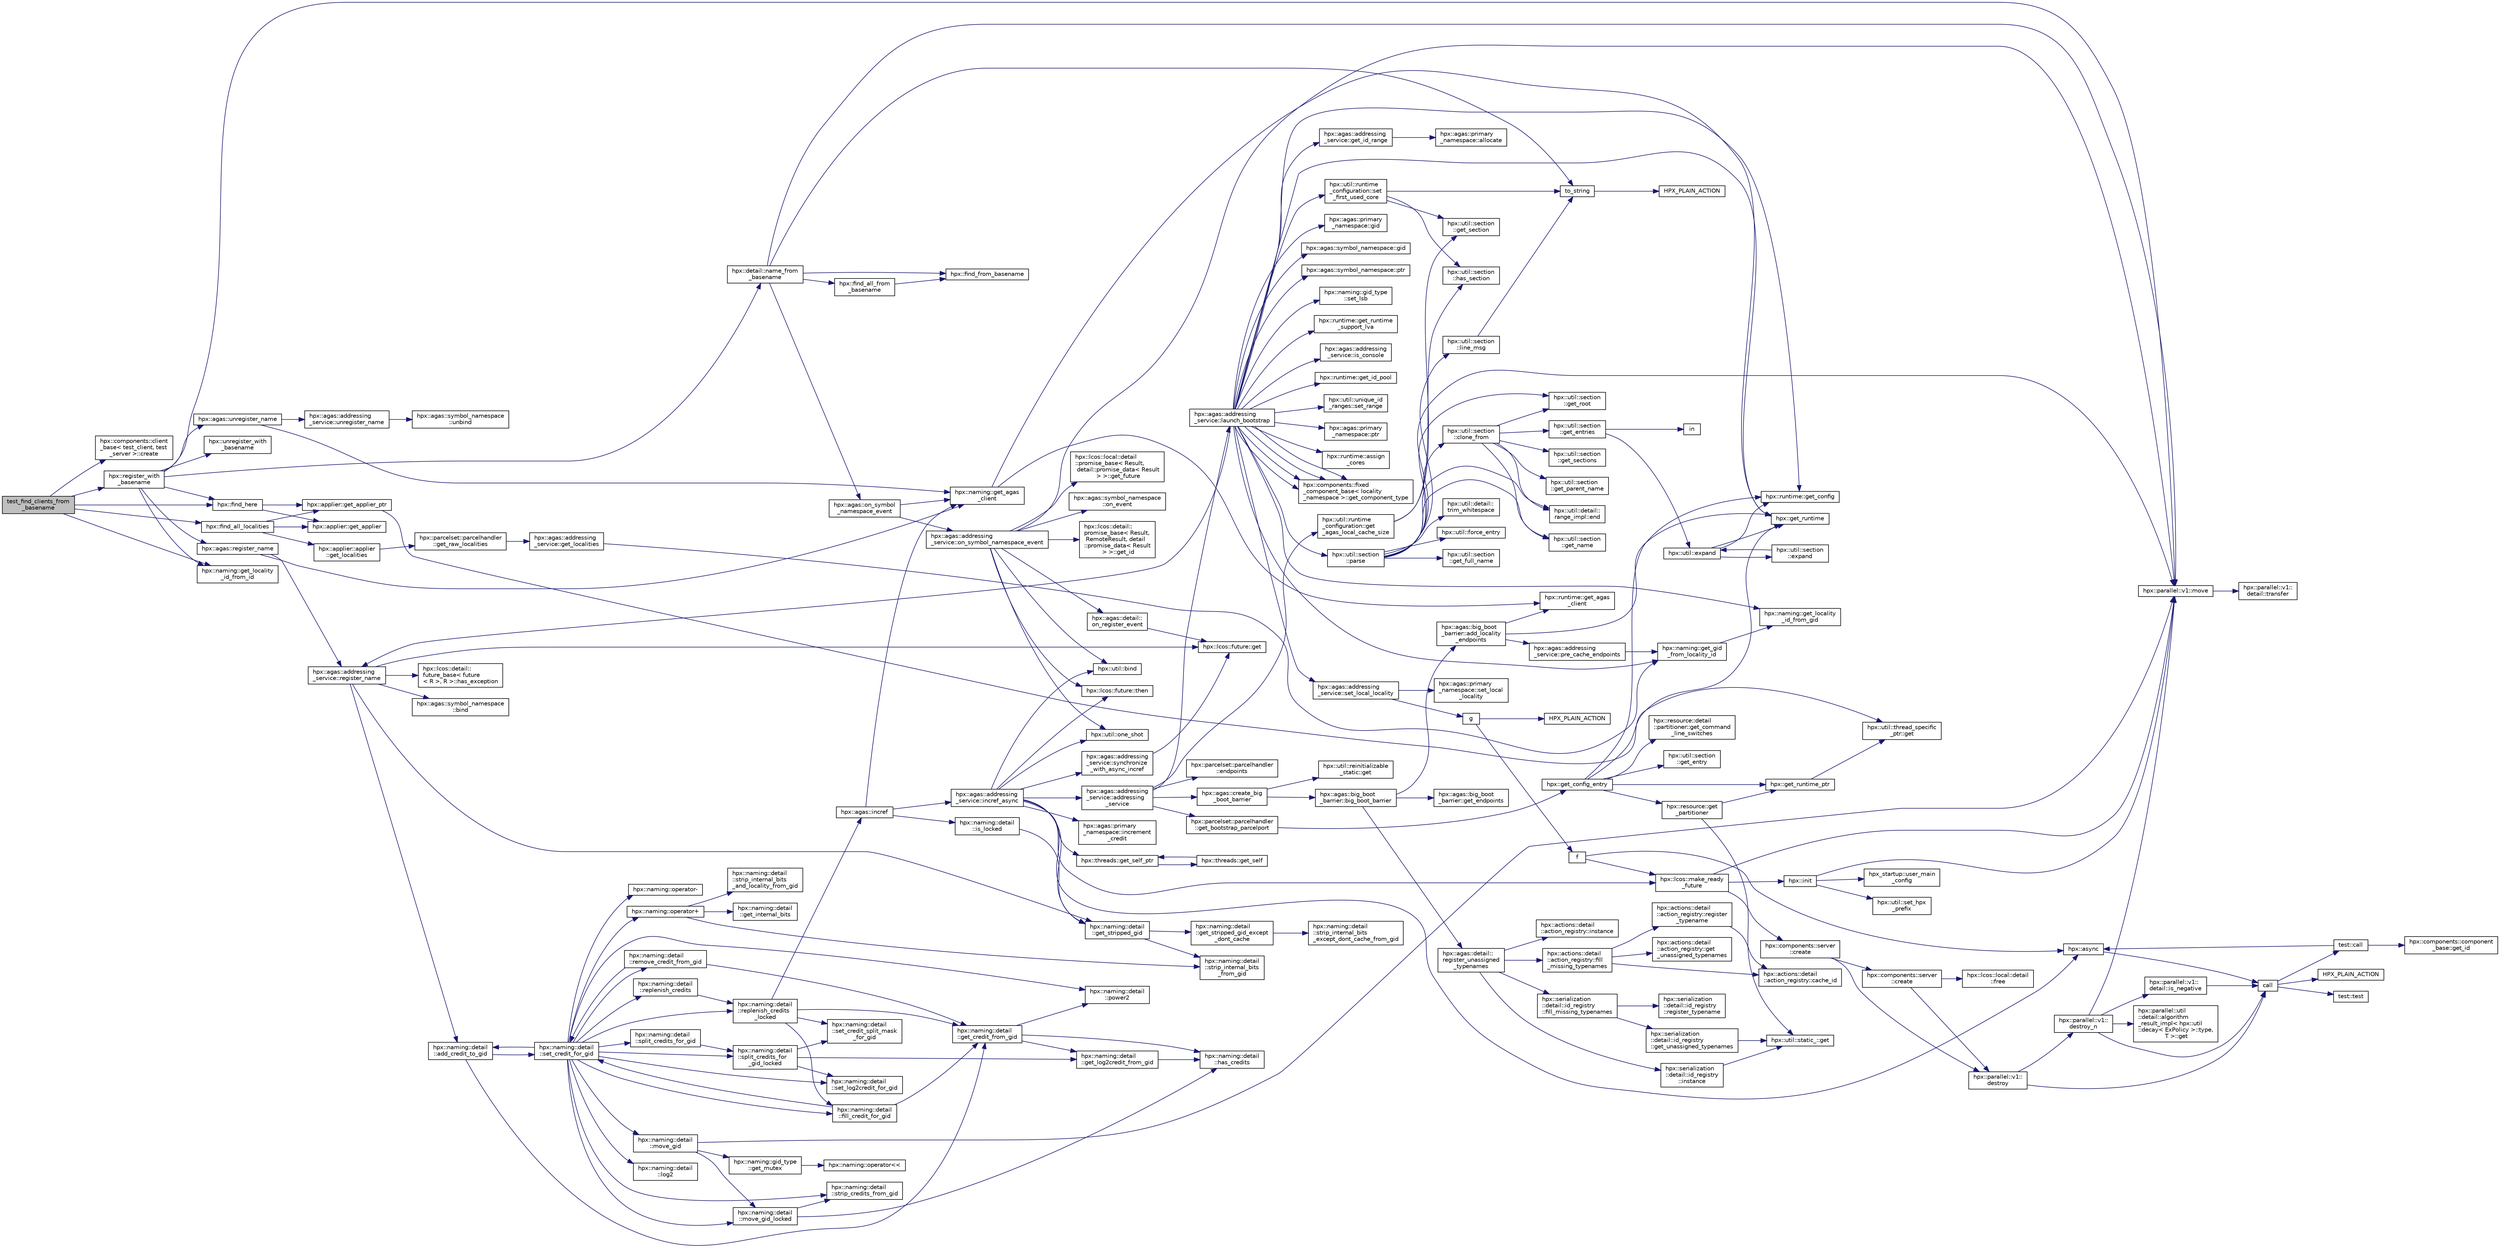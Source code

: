 digraph "test_find_clients_from_basename"
{
  edge [fontname="Helvetica",fontsize="10",labelfontname="Helvetica",labelfontsize="10"];
  node [fontname="Helvetica",fontsize="10",shape=record];
  rankdir="LR";
  Node496 [label="test_find_clients_from\l_basename",height=0.2,width=0.4,color="black", fillcolor="grey75", style="filled", fontcolor="black"];
  Node496 -> Node497 [color="midnightblue",fontsize="10",style="solid",fontname="Helvetica"];
  Node497 [label="hpx::components::client\l_base\< test_client, test\l_server \>::create",height=0.2,width=0.4,color="black", fillcolor="white", style="filled",URL="$d9/dad/classhpx_1_1components_1_1client__base.html#ab57228eb99827ba33f2e47febd266608"];
  Node496 -> Node498 [color="midnightblue",fontsize="10",style="solid",fontname="Helvetica"];
  Node498 [label="hpx::find_here",height=0.2,width=0.4,color="black", fillcolor="white", style="filled",URL="$d8/d83/namespacehpx.html#af07c1b6e26bcdfb1138643a1a2133cf4",tooltip="Return the global id representing this locality. "];
  Node498 -> Node499 [color="midnightblue",fontsize="10",style="solid",fontname="Helvetica"];
  Node499 [label="hpx::applier::get_applier_ptr",height=0.2,width=0.4,color="black", fillcolor="white", style="filled",URL="$d8/dcb/namespacehpx_1_1applier.html#a617483cf2b77ad3a0aa428ade7b35299"];
  Node499 -> Node500 [color="midnightblue",fontsize="10",style="solid",fontname="Helvetica"];
  Node500 [label="hpx::util::thread_specific\l_ptr::get",height=0.2,width=0.4,color="black", fillcolor="white", style="filled",URL="$d4/d4c/structhpx_1_1util_1_1thread__specific__ptr.html#a3b27d8520710478aa41d1f74206bdba9"];
  Node498 -> Node501 [color="midnightblue",fontsize="10",style="solid",fontname="Helvetica"];
  Node501 [label="hpx::applier::get_applier",height=0.2,width=0.4,color="black", fillcolor="white", style="filled",URL="$d8/dcb/namespacehpx_1_1applier.html#aba1147ab54a476403b37f20a39b1e239"];
  Node496 -> Node502 [color="midnightblue",fontsize="10",style="solid",fontname="Helvetica"];
  Node502 [label="hpx::register_with\l_basename",height=0.2,width=0.4,color="black", fillcolor="white", style="filled",URL="$d8/d83/namespacehpx.html#acf88178dc8c98cb0d7396325b3ccffdd",tooltip="Register the given id using the given base name. "];
  Node502 -> Node503 [color="midnightblue",fontsize="10",style="solid",fontname="Helvetica"];
  Node503 [label="hpx::naming::get_locality\l_id_from_id",height=0.2,width=0.4,color="black", fillcolor="white", style="filled",URL="$d4/dc9/namespacehpx_1_1naming.html#af568527a84c2ea192f494afa8a236e8c"];
  Node502 -> Node498 [color="midnightblue",fontsize="10",style="solid",fontname="Helvetica"];
  Node502 -> Node504 [color="midnightblue",fontsize="10",style="solid",fontname="Helvetica"];
  Node504 [label="hpx::detail::name_from\l_basename",height=0.2,width=0.4,color="black", fillcolor="white", style="filled",URL="$d5/dbe/namespacehpx_1_1detail.html#a17936e745575748af23abfcf86ea8961"];
  Node504 -> Node505 [color="midnightblue",fontsize="10",style="solid",fontname="Helvetica"];
  Node505 [label="to_string",height=0.2,width=0.4,color="black", fillcolor="white", style="filled",URL="$d4/d2c/make__continuation__1615_8cpp.html#acbdae3e81403e1ffc527c18dc1cd51dd"];
  Node505 -> Node506 [color="midnightblue",fontsize="10",style="solid",fontname="Helvetica"];
  Node506 [label="HPX_PLAIN_ACTION",height=0.2,width=0.4,color="black", fillcolor="white", style="filled",URL="$d4/d2c/make__continuation__1615_8cpp.html#a8b2f8a7c58b490fcb1260f36bac46541"];
  Node504 -> Node507 [color="midnightblue",fontsize="10",style="solid",fontname="Helvetica"];
  Node507 [label="hpx::find_all_from\l_basename",height=0.2,width=0.4,color="black", fillcolor="white", style="filled",URL="$d8/d83/namespacehpx.html#acde05ad9cc5b5ed75cc4dccf33537c5a"];
  Node507 -> Node508 [color="midnightblue",fontsize="10",style="solid",fontname="Helvetica"];
  Node508 [label="hpx::find_from_basename",height=0.2,width=0.4,color="black", fillcolor="white", style="filled",URL="$d8/d83/namespacehpx.html#a47c8bdc52ad959f867dc5675f915d3dc"];
  Node504 -> Node509 [color="midnightblue",fontsize="10",style="solid",fontname="Helvetica"];
  Node509 [label="hpx::agas::on_symbol\l_namespace_event",height=0.2,width=0.4,color="black", fillcolor="white", style="filled",URL="$dc/d54/namespacehpx_1_1agas.html#a3d33611dd6e2ec4d76c44953b466b7dc"];
  Node509 -> Node510 [color="midnightblue",fontsize="10",style="solid",fontname="Helvetica"];
  Node510 [label="hpx::naming::get_agas\l_client",height=0.2,width=0.4,color="black", fillcolor="white", style="filled",URL="$d4/dc9/namespacehpx_1_1naming.html#a0408fffd5d34b620712a801b0ae3b032"];
  Node510 -> Node511 [color="midnightblue",fontsize="10",style="solid",fontname="Helvetica"];
  Node511 [label="hpx::get_runtime",height=0.2,width=0.4,color="black", fillcolor="white", style="filled",URL="$d8/d83/namespacehpx.html#aef902cc6c7dd3b9fbadf34d1e850a070"];
  Node510 -> Node512 [color="midnightblue",fontsize="10",style="solid",fontname="Helvetica"];
  Node512 [label="hpx::runtime::get_agas\l_client",height=0.2,width=0.4,color="black", fillcolor="white", style="filled",URL="$d0/d7b/classhpx_1_1runtime.html#aeb5dddd30d6b9861669af8ad44d1a96a"];
  Node509 -> Node513 [color="midnightblue",fontsize="10",style="solid",fontname="Helvetica"];
  Node513 [label="hpx::agas::addressing\l_service::on_symbol_namespace_event",height=0.2,width=0.4,color="black", fillcolor="white", style="filled",URL="$db/d58/structhpx_1_1agas_1_1addressing__service.html#a88606ead360b593985197f6c07329692",tooltip="Install a listener for a given symbol namespace event. "];
  Node513 -> Node514 [color="midnightblue",fontsize="10",style="solid",fontname="Helvetica"];
  Node514 [label="hpx::lcos::local::detail\l::promise_base\< Result,\l detail::promise_data\< Result\l \> \>::get_future",height=0.2,width=0.4,color="black", fillcolor="white", style="filled",URL="$d5/da1/classhpx_1_1lcos_1_1local_1_1detail_1_1promise__base.html#a941a7057c3296a4c06ecbbb5032146a2"];
  Node513 -> Node515 [color="midnightblue",fontsize="10",style="solid",fontname="Helvetica"];
  Node515 [label="hpx::agas::symbol_namespace\l::on_event",height=0.2,width=0.4,color="black", fillcolor="white", style="filled",URL="$dd/d5e/structhpx_1_1agas_1_1symbol__namespace.html#a6b674b8ace2bc447c36435a9e83db6fd"];
  Node513 -> Node516 [color="midnightblue",fontsize="10",style="solid",fontname="Helvetica"];
  Node516 [label="hpx::lcos::detail::\lpromise_base\< Result,\l RemoteResult, detail\l::promise_data\< Result\l \> \>::get_id",height=0.2,width=0.4,color="black", fillcolor="white", style="filled",URL="$d4/def/classhpx_1_1lcos_1_1detail_1_1promise__base.html#a2517464a9b53f71a7531c5cf75323ef5"];
  Node513 -> Node517 [color="midnightblue",fontsize="10",style="solid",fontname="Helvetica"];
  Node517 [label="hpx::lcos::future::then",height=0.2,width=0.4,color="black", fillcolor="white", style="filled",URL="$d0/d33/classhpx_1_1lcos_1_1future.html#a17045dee172c36e208b2cbd400fa8797"];
  Node513 -> Node518 [color="midnightblue",fontsize="10",style="solid",fontname="Helvetica"];
  Node518 [label="hpx::util::bind",height=0.2,width=0.4,color="black", fillcolor="white", style="filled",URL="$df/dad/namespacehpx_1_1util.html#ad844caedf82a0173d6909d910c3e48c6"];
  Node513 -> Node519 [color="midnightblue",fontsize="10",style="solid",fontname="Helvetica"];
  Node519 [label="hpx::util::one_shot",height=0.2,width=0.4,color="black", fillcolor="white", style="filled",URL="$df/dad/namespacehpx_1_1util.html#a273e61be42a72415291e0ec0a4f28c7a"];
  Node513 -> Node520 [color="midnightblue",fontsize="10",style="solid",fontname="Helvetica"];
  Node520 [label="hpx::agas::detail::\lon_register_event",height=0.2,width=0.4,color="black", fillcolor="white", style="filled",URL="$dd/dd0/namespacehpx_1_1agas_1_1detail.html#a1739a936c5bfb2f0917f5151ddd2e5b5"];
  Node520 -> Node521 [color="midnightblue",fontsize="10",style="solid",fontname="Helvetica"];
  Node521 [label="hpx::lcos::future::get",height=0.2,width=0.4,color="black", fillcolor="white", style="filled",URL="$d0/d33/classhpx_1_1lcos_1_1future.html#a8c28269486d5620ac48af349f17bb41c"];
  Node513 -> Node522 [color="midnightblue",fontsize="10",style="solid",fontname="Helvetica"];
  Node522 [label="hpx::parallel::v1::move",height=0.2,width=0.4,color="black", fillcolor="white", style="filled",URL="$db/db9/namespacehpx_1_1parallel_1_1v1.html#aa7c4ede081ce786c9d1eb1adff495cfc"];
  Node522 -> Node523 [color="midnightblue",fontsize="10",style="solid",fontname="Helvetica"];
  Node523 [label="hpx::parallel::v1::\ldetail::transfer",height=0.2,width=0.4,color="black", fillcolor="white", style="filled",URL="$d2/ddd/namespacehpx_1_1parallel_1_1v1_1_1detail.html#ab1b56a05e1885ca7cc7ffa1804dd2f3c"];
  Node504 -> Node522 [color="midnightblue",fontsize="10",style="solid",fontname="Helvetica"];
  Node504 -> Node508 [color="midnightblue",fontsize="10",style="solid",fontname="Helvetica"];
  Node502 -> Node524 [color="midnightblue",fontsize="10",style="solid",fontname="Helvetica"];
  Node524 [label="hpx::agas::register_name",height=0.2,width=0.4,color="black", fillcolor="white", style="filled",URL="$dc/d54/namespacehpx_1_1agas.html#a3812793adbf5e7d8c6b468595ac0823f"];
  Node524 -> Node510 [color="midnightblue",fontsize="10",style="solid",fontname="Helvetica"];
  Node524 -> Node525 [color="midnightblue",fontsize="10",style="solid",fontname="Helvetica"];
  Node525 [label="hpx::agas::addressing\l_service::register_name",height=0.2,width=0.4,color="black", fillcolor="white", style="filled",URL="$db/d58/structhpx_1_1agas_1_1addressing__service.html#a5929d7fd681a5ed692bfbeaa503fc32d",tooltip="Register a global name with a global address (id) "];
  Node525 -> Node526 [color="midnightblue",fontsize="10",style="solid",fontname="Helvetica"];
  Node526 [label="hpx::agas::symbol_namespace\l::bind",height=0.2,width=0.4,color="black", fillcolor="white", style="filled",URL="$dd/d5e/structhpx_1_1agas_1_1symbol__namespace.html#a4c5b21f70ae191ad0169fe5ac06de532"];
  Node525 -> Node527 [color="midnightblue",fontsize="10",style="solid",fontname="Helvetica"];
  Node527 [label="hpx::naming::detail\l::get_stripped_gid",height=0.2,width=0.4,color="black", fillcolor="white", style="filled",URL="$d5/d18/namespacehpx_1_1naming_1_1detail.html#ad3a849cb7ebd5dccf9aefadccc21dd89"];
  Node527 -> Node528 [color="midnightblue",fontsize="10",style="solid",fontname="Helvetica"];
  Node528 [label="hpx::naming::detail\l::strip_internal_bits\l_from_gid",height=0.2,width=0.4,color="black", fillcolor="white", style="filled",URL="$d5/d18/namespacehpx_1_1naming_1_1detail.html#a95cca4d4bc82a9da3e804b225b03dfaf"];
  Node527 -> Node529 [color="midnightblue",fontsize="10",style="solid",fontname="Helvetica"];
  Node529 [label="hpx::naming::detail\l::get_stripped_gid_except\l_dont_cache",height=0.2,width=0.4,color="black", fillcolor="white", style="filled",URL="$d5/d18/namespacehpx_1_1naming_1_1detail.html#a1ab848588112d0f7fac377a15692c9cc"];
  Node529 -> Node530 [color="midnightblue",fontsize="10",style="solid",fontname="Helvetica"];
  Node530 [label="hpx::naming::detail\l::strip_internal_bits\l_except_dont_cache_from_gid",height=0.2,width=0.4,color="black", fillcolor="white", style="filled",URL="$d5/d18/namespacehpx_1_1naming_1_1detail.html#aabeb51a92376c6bfb9cf31bf9ff0c4cc"];
  Node525 -> Node531 [color="midnightblue",fontsize="10",style="solid",fontname="Helvetica"];
  Node531 [label="hpx::lcos::detail::\lfuture_base\< future\l\< R \>, R \>::has_exception",height=0.2,width=0.4,color="black", fillcolor="white", style="filled",URL="$d5/dd7/classhpx_1_1lcos_1_1detail_1_1future__base.html#aa95b01f70ad95706ae420ff1db2e5b99"];
  Node525 -> Node521 [color="midnightblue",fontsize="10",style="solid",fontname="Helvetica"];
  Node525 -> Node532 [color="midnightblue",fontsize="10",style="solid",fontname="Helvetica"];
  Node532 [label="hpx::naming::detail\l::add_credit_to_gid",height=0.2,width=0.4,color="black", fillcolor="white", style="filled",URL="$d5/d18/namespacehpx_1_1naming_1_1detail.html#ab13848a91587535a393be4def980e832"];
  Node532 -> Node533 [color="midnightblue",fontsize="10",style="solid",fontname="Helvetica"];
  Node533 [label="hpx::naming::detail\l::get_credit_from_gid",height=0.2,width=0.4,color="black", fillcolor="white", style="filled",URL="$d5/d18/namespacehpx_1_1naming_1_1detail.html#ae3d27efe8c838d79e29020ed7c9fa25f"];
  Node533 -> Node534 [color="midnightblue",fontsize="10",style="solid",fontname="Helvetica"];
  Node534 [label="hpx::naming::detail\l::has_credits",height=0.2,width=0.4,color="black", fillcolor="white", style="filled",URL="$d5/d18/namespacehpx_1_1naming_1_1detail.html#afb823cf706d95f298c25af22fe39653b"];
  Node533 -> Node535 [color="midnightblue",fontsize="10",style="solid",fontname="Helvetica"];
  Node535 [label="hpx::naming::detail\l::power2",height=0.2,width=0.4,color="black", fillcolor="white", style="filled",URL="$d5/d18/namespacehpx_1_1naming_1_1detail.html#a084e318ac378f38778c0696da8cbdaac"];
  Node533 -> Node536 [color="midnightblue",fontsize="10",style="solid",fontname="Helvetica"];
  Node536 [label="hpx::naming::detail\l::get_log2credit_from_gid",height=0.2,width=0.4,color="black", fillcolor="white", style="filled",URL="$d5/d18/namespacehpx_1_1naming_1_1detail.html#a65b5a75f9576e0c15d372d20f0ed37d0"];
  Node536 -> Node534 [color="midnightblue",fontsize="10",style="solid",fontname="Helvetica"];
  Node532 -> Node537 [color="midnightblue",fontsize="10",style="solid",fontname="Helvetica"];
  Node537 [label="hpx::naming::detail\l::set_credit_for_gid",height=0.2,width=0.4,color="black", fillcolor="white", style="filled",URL="$d5/d18/namespacehpx_1_1naming_1_1detail.html#a87703193ff814a4e1c912e98e655ec51"];
  Node537 -> Node538 [color="midnightblue",fontsize="10",style="solid",fontname="Helvetica"];
  Node538 [label="hpx::naming::detail\l::log2",height=0.2,width=0.4,color="black", fillcolor="white", style="filled",URL="$d5/d18/namespacehpx_1_1naming_1_1detail.html#a10b972e46f78f4f24d7843d6f8554b5b"];
  Node537 -> Node535 [color="midnightblue",fontsize="10",style="solid",fontname="Helvetica"];
  Node537 -> Node539 [color="midnightblue",fontsize="10",style="solid",fontname="Helvetica"];
  Node539 [label="hpx::naming::detail\l::set_log2credit_for_gid",height=0.2,width=0.4,color="black", fillcolor="white", style="filled",URL="$d5/d18/namespacehpx_1_1naming_1_1detail.html#ac466e44115ff62134192cea0735b147e"];
  Node537 -> Node540 [color="midnightblue",fontsize="10",style="solid",fontname="Helvetica"];
  Node540 [label="hpx::naming::detail\l::strip_credits_from_gid",height=0.2,width=0.4,color="black", fillcolor="white", style="filled",URL="$d5/d18/namespacehpx_1_1naming_1_1detail.html#a422b12b60e5f7844b224dd68cf8cae8e"];
  Node537 -> Node532 [color="midnightblue",fontsize="10",style="solid",fontname="Helvetica"];
  Node537 -> Node541 [color="midnightblue",fontsize="10",style="solid",fontname="Helvetica"];
  Node541 [label="hpx::naming::detail\l::remove_credit_from_gid",height=0.2,width=0.4,color="black", fillcolor="white", style="filled",URL="$d5/d18/namespacehpx_1_1naming_1_1detail.html#a3ccb4b028c2c757c0fabdfe58ac07e47"];
  Node541 -> Node533 [color="midnightblue",fontsize="10",style="solid",fontname="Helvetica"];
  Node541 -> Node537 [color="midnightblue",fontsize="10",style="solid",fontname="Helvetica"];
  Node537 -> Node542 [color="midnightblue",fontsize="10",style="solid",fontname="Helvetica"];
  Node542 [label="hpx::naming::detail\l::fill_credit_for_gid",height=0.2,width=0.4,color="black", fillcolor="white", style="filled",URL="$d5/d18/namespacehpx_1_1naming_1_1detail.html#a3ec890e6a5b5c8fbd21b11dfe7e50352"];
  Node542 -> Node533 [color="midnightblue",fontsize="10",style="solid",fontname="Helvetica"];
  Node542 -> Node537 [color="midnightblue",fontsize="10",style="solid",fontname="Helvetica"];
  Node537 -> Node543 [color="midnightblue",fontsize="10",style="solid",fontname="Helvetica"];
  Node543 [label="hpx::naming::detail\l::move_gid",height=0.2,width=0.4,color="black", fillcolor="white", style="filled",URL="$d5/d18/namespacehpx_1_1naming_1_1detail.html#aade6b5eb4f9361377b0a427cd8bffdca"];
  Node543 -> Node544 [color="midnightblue",fontsize="10",style="solid",fontname="Helvetica"];
  Node544 [label="hpx::naming::gid_type\l::get_mutex",height=0.2,width=0.4,color="black", fillcolor="white", style="filled",URL="$d3/d67/structhpx_1_1naming_1_1gid__type.html#a25f1f7d247b4ec6e77e577400bbbc18f"];
  Node544 -> Node545 [color="midnightblue",fontsize="10",style="solid",fontname="Helvetica"];
  Node545 [label="hpx::naming::operator\<\<",height=0.2,width=0.4,color="black", fillcolor="white", style="filled",URL="$d4/dc9/namespacehpx_1_1naming.html#ad9103d927583be9fcc218e045ad2a6e6"];
  Node543 -> Node546 [color="midnightblue",fontsize="10",style="solid",fontname="Helvetica"];
  Node546 [label="hpx::naming::detail\l::move_gid_locked",height=0.2,width=0.4,color="black", fillcolor="white", style="filled",URL="$d5/d18/namespacehpx_1_1naming_1_1detail.html#ade50f3a7ea7970594a107017d9781f45"];
  Node546 -> Node534 [color="midnightblue",fontsize="10",style="solid",fontname="Helvetica"];
  Node546 -> Node540 [color="midnightblue",fontsize="10",style="solid",fontname="Helvetica"];
  Node543 -> Node522 [color="midnightblue",fontsize="10",style="solid",fontname="Helvetica"];
  Node537 -> Node546 [color="midnightblue",fontsize="10",style="solid",fontname="Helvetica"];
  Node537 -> Node547 [color="midnightblue",fontsize="10",style="solid",fontname="Helvetica"];
  Node547 [label="hpx::naming::detail\l::replenish_credits",height=0.2,width=0.4,color="black", fillcolor="white", style="filled",URL="$d5/d18/namespacehpx_1_1naming_1_1detail.html#aab806d937bd01894af129d3d3cbb22f4"];
  Node547 -> Node548 [color="midnightblue",fontsize="10",style="solid",fontname="Helvetica"];
  Node548 [label="hpx::naming::detail\l::replenish_credits\l_locked",height=0.2,width=0.4,color="black", fillcolor="white", style="filled",URL="$d5/d18/namespacehpx_1_1naming_1_1detail.html#a011ed4fa9a2f4d4319adc54943fa03d6"];
  Node548 -> Node533 [color="midnightblue",fontsize="10",style="solid",fontname="Helvetica"];
  Node548 -> Node542 [color="midnightblue",fontsize="10",style="solid",fontname="Helvetica"];
  Node548 -> Node549 [color="midnightblue",fontsize="10",style="solid",fontname="Helvetica"];
  Node549 [label="hpx::naming::detail\l::set_credit_split_mask\l_for_gid",height=0.2,width=0.4,color="black", fillcolor="white", style="filled",URL="$d5/d18/namespacehpx_1_1naming_1_1detail.html#a514fb4fd603d267bd438c27ea2fb1e7d"];
  Node548 -> Node550 [color="midnightblue",fontsize="10",style="solid",fontname="Helvetica"];
  Node550 [label="hpx::agas::incref",height=0.2,width=0.4,color="black", fillcolor="white", style="filled",URL="$dc/d54/namespacehpx_1_1agas.html#aad81d2ea721c1a5692e243ef07bf164f"];
  Node550 -> Node551 [color="midnightblue",fontsize="10",style="solid",fontname="Helvetica"];
  Node551 [label="hpx::naming::detail\l::is_locked",height=0.2,width=0.4,color="black", fillcolor="white", style="filled",URL="$d5/d18/namespacehpx_1_1naming_1_1detail.html#a721ab5a11bd11a37b0c905ea3fe0a6d7"];
  Node551 -> Node527 [color="midnightblue",fontsize="10",style="solid",fontname="Helvetica"];
  Node550 -> Node510 [color="midnightblue",fontsize="10",style="solid",fontname="Helvetica"];
  Node550 -> Node552 [color="midnightblue",fontsize="10",style="solid",fontname="Helvetica"];
  Node552 [label="hpx::agas::addressing\l_service::incref_async",height=0.2,width=0.4,color="black", fillcolor="white", style="filled",URL="$db/d58/structhpx_1_1agas_1_1addressing__service.html#adae9df2634cf648f129f203c3678c1c1",tooltip="Increment the global reference count for the given id. "];
  Node552 -> Node527 [color="midnightblue",fontsize="10",style="solid",fontname="Helvetica"];
  Node552 -> Node553 [color="midnightblue",fontsize="10",style="solid",fontname="Helvetica"];
  Node553 [label="hpx::threads::get_self_ptr",height=0.2,width=0.4,color="black", fillcolor="white", style="filled",URL="$d7/d28/namespacehpx_1_1threads.html#a22877ae347ad884cde3a51397dad6c53"];
  Node553 -> Node554 [color="midnightblue",fontsize="10",style="solid",fontname="Helvetica"];
  Node554 [label="hpx::threads::get_self",height=0.2,width=0.4,color="black", fillcolor="white", style="filled",URL="$d7/d28/namespacehpx_1_1threads.html#a07daf4d6d29233f20d66d41ab7b5b8e8"];
  Node554 -> Node553 [color="midnightblue",fontsize="10",style="solid",fontname="Helvetica"];
  Node552 -> Node555 [color="midnightblue",fontsize="10",style="solid",fontname="Helvetica"];
  Node555 [label="hpx::agas::addressing\l_service::addressing\l_service",height=0.2,width=0.4,color="black", fillcolor="white", style="filled",URL="$db/d58/structhpx_1_1agas_1_1addressing__service.html#a4cd885b12c530009f44f7372c197d54f"];
  Node555 -> Node556 [color="midnightblue",fontsize="10",style="solid",fontname="Helvetica"];
  Node556 [label="hpx::util::runtime\l_configuration::get\l_agas_local_cache_size",height=0.2,width=0.4,color="black", fillcolor="white", style="filled",URL="$d8/d70/classhpx_1_1util_1_1runtime__configuration.html#a5fc409d10bc5e063fde7992fb2d8eefe"];
  Node556 -> Node557 [color="midnightblue",fontsize="10",style="solid",fontname="Helvetica"];
  Node557 [label="hpx::util::section\l::has_section",height=0.2,width=0.4,color="black", fillcolor="white", style="filled",URL="$dd/de4/classhpx_1_1util_1_1section.html#a2ef0091925e5c2e3fda235bff644cdb4"];
  Node556 -> Node558 [color="midnightblue",fontsize="10",style="solid",fontname="Helvetica"];
  Node558 [label="hpx::util::section\l::get_section",height=0.2,width=0.4,color="black", fillcolor="white", style="filled",URL="$dd/de4/classhpx_1_1util_1_1section.html#a3506cc01fb5453b2176f4747352c5517"];
  Node555 -> Node559 [color="midnightblue",fontsize="10",style="solid",fontname="Helvetica"];
  Node559 [label="hpx::parcelset::parcelhandler\l::get_bootstrap_parcelport",height=0.2,width=0.4,color="black", fillcolor="white", style="filled",URL="$d4/d2f/classhpx_1_1parcelset_1_1parcelhandler.html#aac412291f000080f2496f288b97b7859"];
  Node559 -> Node560 [color="midnightblue",fontsize="10",style="solid",fontname="Helvetica"];
  Node560 [label="hpx::get_config_entry",height=0.2,width=0.4,color="black", fillcolor="white", style="filled",URL="$d8/d83/namespacehpx.html#a097240e6744bc8905f708932da401835",tooltip="Retrieve the string value of a configuration entry given by key. "];
  Node560 -> Node561 [color="midnightblue",fontsize="10",style="solid",fontname="Helvetica"];
  Node561 [label="hpx::get_runtime_ptr",height=0.2,width=0.4,color="black", fillcolor="white", style="filled",URL="$d8/d83/namespacehpx.html#af29daf2bb3e01b4d6495a1742b6cce64"];
  Node561 -> Node500 [color="midnightblue",fontsize="10",style="solid",fontname="Helvetica"];
  Node560 -> Node511 [color="midnightblue",fontsize="10",style="solid",fontname="Helvetica"];
  Node560 -> Node562 [color="midnightblue",fontsize="10",style="solid",fontname="Helvetica"];
  Node562 [label="hpx::runtime::get_config",height=0.2,width=0.4,color="black", fillcolor="white", style="filled",URL="$d0/d7b/classhpx_1_1runtime.html#a0bfe0241e54b1fe1dd4ec181d944de43",tooltip="access configuration information "];
  Node560 -> Node563 [color="midnightblue",fontsize="10",style="solid",fontname="Helvetica"];
  Node563 [label="hpx::util::section\l::get_entry",height=0.2,width=0.4,color="black", fillcolor="white", style="filled",URL="$dd/de4/classhpx_1_1util_1_1section.html#a02ac2ca2a4490347405dec03df46af88"];
  Node560 -> Node564 [color="midnightblue",fontsize="10",style="solid",fontname="Helvetica"];
  Node564 [label="hpx::resource::get\l_partitioner",height=0.2,width=0.4,color="black", fillcolor="white", style="filled",URL="$dd/da5/namespacehpx_1_1resource.html#af91354c369d9a22a00581d6b6da7d0ee"];
  Node564 -> Node565 [color="midnightblue",fontsize="10",style="solid",fontname="Helvetica"];
  Node565 [label="hpx::util::static_::get",height=0.2,width=0.4,color="black", fillcolor="white", style="filled",URL="$d3/dbb/structhpx_1_1util_1_1static__.html#a2967c633948a3bf17a3b5405ef5a8318"];
  Node564 -> Node561 [color="midnightblue",fontsize="10",style="solid",fontname="Helvetica"];
  Node560 -> Node566 [color="midnightblue",fontsize="10",style="solid",fontname="Helvetica"];
  Node566 [label="hpx::resource::detail\l::partitioner::get_command\l_line_switches",height=0.2,width=0.4,color="black", fillcolor="white", style="filled",URL="$d0/dab/classhpx_1_1resource_1_1detail_1_1partitioner.html#a16fe01dd59b2c89bd556788b5713522e"];
  Node555 -> Node567 [color="midnightblue",fontsize="10",style="solid",fontname="Helvetica"];
  Node567 [label="hpx::agas::create_big\l_boot_barrier",height=0.2,width=0.4,color="black", fillcolor="white", style="filled",URL="$dc/d54/namespacehpx_1_1agas.html#a272f64deb448ea9613501a5b3458a57f"];
  Node567 -> Node568 [color="midnightblue",fontsize="10",style="solid",fontname="Helvetica"];
  Node568 [label="hpx::util::reinitializable\l_static::get",height=0.2,width=0.4,color="black", fillcolor="white", style="filled",URL="$d2/db7/structhpx_1_1util_1_1reinitializable__static.html#a2c616d22a193ed9d3b0b58d4203b3809"];
  Node567 -> Node569 [color="midnightblue",fontsize="10",style="solid",fontname="Helvetica"];
  Node569 [label="hpx::agas::big_boot\l_barrier::big_boot_barrier",height=0.2,width=0.4,color="black", fillcolor="white", style="filled",URL="$d8/db6/structhpx_1_1agas_1_1big__boot__barrier.html#ab00f39b77e1ae054dddeab796ac49a07"];
  Node569 -> Node570 [color="midnightblue",fontsize="10",style="solid",fontname="Helvetica"];
  Node570 [label="hpx::agas::detail::\lregister_unassigned\l_typenames",height=0.2,width=0.4,color="black", fillcolor="white", style="filled",URL="$dd/dd0/namespacehpx_1_1agas_1_1detail.html#a69a4d9fbe321b26f2eeeacaae98c05bb"];
  Node570 -> Node571 [color="midnightblue",fontsize="10",style="solid",fontname="Helvetica"];
  Node571 [label="hpx::serialization\l::detail::id_registry\l::instance",height=0.2,width=0.4,color="black", fillcolor="white", style="filled",URL="$dc/d9a/classhpx_1_1serialization_1_1detail_1_1id__registry.html#ab5118609f28337b2a71e7ac63399a2dc"];
  Node571 -> Node565 [color="midnightblue",fontsize="10",style="solid",fontname="Helvetica"];
  Node570 -> Node572 [color="midnightblue",fontsize="10",style="solid",fontname="Helvetica"];
  Node572 [label="hpx::serialization\l::detail::id_registry\l::fill_missing_typenames",height=0.2,width=0.4,color="black", fillcolor="white", style="filled",URL="$dc/d9a/classhpx_1_1serialization_1_1detail_1_1id__registry.html#a80cd98a900de5a5347cf51ab710ed1be"];
  Node572 -> Node573 [color="midnightblue",fontsize="10",style="solid",fontname="Helvetica"];
  Node573 [label="hpx::serialization\l::detail::id_registry\l::get_unassigned_typenames",height=0.2,width=0.4,color="black", fillcolor="white", style="filled",URL="$dc/d9a/classhpx_1_1serialization_1_1detail_1_1id__registry.html#a667f38001517e0031e3421b1f6719baf"];
  Node573 -> Node565 [color="midnightblue",fontsize="10",style="solid",fontname="Helvetica"];
  Node572 -> Node574 [color="midnightblue",fontsize="10",style="solid",fontname="Helvetica"];
  Node574 [label="hpx::serialization\l::detail::id_registry\l::register_typename",height=0.2,width=0.4,color="black", fillcolor="white", style="filled",URL="$dc/d9a/classhpx_1_1serialization_1_1detail_1_1id__registry.html#a3ecf46288bd104ca800605842a269fd6"];
  Node570 -> Node575 [color="midnightblue",fontsize="10",style="solid",fontname="Helvetica"];
  Node575 [label="hpx::actions::detail\l::action_registry::instance",height=0.2,width=0.4,color="black", fillcolor="white", style="filled",URL="$d6/d07/structhpx_1_1actions_1_1detail_1_1action__registry.html#a4d8a8074f8a91fdc5a62e8067ef6472c"];
  Node570 -> Node576 [color="midnightblue",fontsize="10",style="solid",fontname="Helvetica"];
  Node576 [label="hpx::actions::detail\l::action_registry::fill\l_missing_typenames",height=0.2,width=0.4,color="black", fillcolor="white", style="filled",URL="$d6/d07/structhpx_1_1actions_1_1detail_1_1action__registry.html#ad0b2659af6636d76d4b39d64eac81e3c"];
  Node576 -> Node577 [color="midnightblue",fontsize="10",style="solid",fontname="Helvetica"];
  Node577 [label="hpx::actions::detail\l::action_registry::get\l_unassigned_typenames",height=0.2,width=0.4,color="black", fillcolor="white", style="filled",URL="$d6/d07/structhpx_1_1actions_1_1detail_1_1action__registry.html#a5216619c74ba5ee2d7a82626fe3f42cd"];
  Node576 -> Node578 [color="midnightblue",fontsize="10",style="solid",fontname="Helvetica"];
  Node578 [label="hpx::actions::detail\l::action_registry::register\l_typename",height=0.2,width=0.4,color="black", fillcolor="white", style="filled",URL="$d6/d07/structhpx_1_1actions_1_1detail_1_1action__registry.html#a7352d14b8ad4d97a880c8ff247f0e04a"];
  Node578 -> Node579 [color="midnightblue",fontsize="10",style="solid",fontname="Helvetica"];
  Node579 [label="hpx::actions::detail\l::action_registry::cache_id",height=0.2,width=0.4,color="black", fillcolor="white", style="filled",URL="$d6/d07/structhpx_1_1actions_1_1detail_1_1action__registry.html#a241539d91aa05a0cb41e6949b4f7ffb6"];
  Node576 -> Node579 [color="midnightblue",fontsize="10",style="solid",fontname="Helvetica"];
  Node569 -> Node580 [color="midnightblue",fontsize="10",style="solid",fontname="Helvetica"];
  Node580 [label="hpx::agas::big_boot\l_barrier::add_locality\l_endpoints",height=0.2,width=0.4,color="black", fillcolor="white", style="filled",URL="$d8/db6/structhpx_1_1agas_1_1big__boot__barrier.html#aedb4d5066f5ee188b4b2e7476bde8f35"];
  Node580 -> Node511 [color="midnightblue",fontsize="10",style="solid",fontname="Helvetica"];
  Node580 -> Node512 [color="midnightblue",fontsize="10",style="solid",fontname="Helvetica"];
  Node580 -> Node581 [color="midnightblue",fontsize="10",style="solid",fontname="Helvetica"];
  Node581 [label="hpx::agas::addressing\l_service::pre_cache_endpoints",height=0.2,width=0.4,color="black", fillcolor="white", style="filled",URL="$db/d58/structhpx_1_1agas_1_1addressing__service.html#a9384e7f70c49705ea11e55718c144ee4"];
  Node581 -> Node582 [color="midnightblue",fontsize="10",style="solid",fontname="Helvetica"];
  Node582 [label="hpx::naming::get_gid\l_from_locality_id",height=0.2,width=0.4,color="black", fillcolor="white", style="filled",URL="$d4/dc9/namespacehpx_1_1naming.html#ae50a3ecdb5854b6a25a556ebc9830541"];
  Node582 -> Node583 [color="midnightblue",fontsize="10",style="solid",fontname="Helvetica"];
  Node583 [label="hpx::naming::get_locality\l_id_from_gid",height=0.2,width=0.4,color="black", fillcolor="white", style="filled",URL="$d4/dc9/namespacehpx_1_1naming.html#a7fd43037784560bd04fda9b49e33529f"];
  Node569 -> Node584 [color="midnightblue",fontsize="10",style="solid",fontname="Helvetica"];
  Node584 [label="hpx::agas::big_boot\l_barrier::get_endpoints",height=0.2,width=0.4,color="black", fillcolor="white", style="filled",URL="$d8/db6/structhpx_1_1agas_1_1big__boot__barrier.html#a019606b912a47e77062cd7de28adb428"];
  Node555 -> Node585 [color="midnightblue",fontsize="10",style="solid",fontname="Helvetica"];
  Node585 [label="hpx::parcelset::parcelhandler\l::endpoints",height=0.2,width=0.4,color="black", fillcolor="white", style="filled",URL="$d4/d2f/classhpx_1_1parcelset_1_1parcelhandler.html#a7a79973ee047c9a655e7517b89d78558",tooltip="return the endpoints associated with this parcelhandler "];
  Node555 -> Node586 [color="midnightblue",fontsize="10",style="solid",fontname="Helvetica"];
  Node586 [label="hpx::agas::addressing\l_service::launch_bootstrap",height=0.2,width=0.4,color="black", fillcolor="white", style="filled",URL="$db/d58/structhpx_1_1agas_1_1addressing__service.html#a664380be3597d3ca31677b2ae5800e76"];
  Node586 -> Node587 [color="midnightblue",fontsize="10",style="solid",fontname="Helvetica"];
  Node587 [label="hpx::agas::primary\l_namespace::ptr",height=0.2,width=0.4,color="black", fillcolor="white", style="filled",URL="$d1/d43/structhpx_1_1agas_1_1primary__namespace.html#a977601f2c79f10b3aef3db56fb3aad0d"];
  Node586 -> Node511 [color="midnightblue",fontsize="10",style="solid",fontname="Helvetica"];
  Node586 -> Node582 [color="midnightblue",fontsize="10",style="solid",fontname="Helvetica"];
  Node586 -> Node588 [color="midnightblue",fontsize="10",style="solid",fontname="Helvetica"];
  Node588 [label="hpx::agas::addressing\l_service::set_local_locality",height=0.2,width=0.4,color="black", fillcolor="white", style="filled",URL="$db/d58/structhpx_1_1agas_1_1addressing__service.html#a262a9982f31caacd5c605b643f2cc081"];
  Node588 -> Node589 [color="midnightblue",fontsize="10",style="solid",fontname="Helvetica"];
  Node589 [label="g",height=0.2,width=0.4,color="black", fillcolor="white", style="filled",URL="$da/d17/cxx11__noexcept_8cpp.html#a96f5ebe659f57f5faa7343c54f8ea39a"];
  Node589 -> Node590 [color="midnightblue",fontsize="10",style="solid",fontname="Helvetica"];
  Node590 [label="f",height=0.2,width=0.4,color="black", fillcolor="white", style="filled",URL="$d4/d13/async__unwrap__1037_8cpp.html#a02a6b0b4f77af9f69a841dc8262b0cd0"];
  Node590 -> Node591 [color="midnightblue",fontsize="10",style="solid",fontname="Helvetica"];
  Node591 [label="hpx::async",height=0.2,width=0.4,color="black", fillcolor="white", style="filled",URL="$d8/d83/namespacehpx.html#acb7d8e37b73b823956ce144f9a57eaa4"];
  Node591 -> Node592 [color="midnightblue",fontsize="10",style="solid",fontname="Helvetica"];
  Node592 [label="call",height=0.2,width=0.4,color="black", fillcolor="white", style="filled",URL="$d2/d67/promise__1620_8cpp.html#a58357f0b82bc761e1d0b9091ed563a70"];
  Node592 -> Node593 [color="midnightblue",fontsize="10",style="solid",fontname="Helvetica"];
  Node593 [label="test::test",height=0.2,width=0.4,color="black", fillcolor="white", style="filled",URL="$d8/d89/structtest.html#ab42d5ece712d716b04cb3f686f297a26"];
  Node592 -> Node594 [color="midnightblue",fontsize="10",style="solid",fontname="Helvetica"];
  Node594 [label="HPX_PLAIN_ACTION",height=0.2,width=0.4,color="black", fillcolor="white", style="filled",URL="$d2/d67/promise__1620_8cpp.html#ab96aab827a4b1fcaf66cfe0ba83fef23"];
  Node592 -> Node595 [color="midnightblue",fontsize="10",style="solid",fontname="Helvetica"];
  Node595 [label="test::call",height=0.2,width=0.4,color="black", fillcolor="white", style="filled",URL="$d8/d89/structtest.html#aeb29e7ed6518b9426ccf1344c52620ae"];
  Node595 -> Node591 [color="midnightblue",fontsize="10",style="solid",fontname="Helvetica"];
  Node595 -> Node596 [color="midnightblue",fontsize="10",style="solid",fontname="Helvetica"];
  Node596 [label="hpx::components::component\l_base::get_id",height=0.2,width=0.4,color="black", fillcolor="white", style="filled",URL="$d2/de6/classhpx_1_1components_1_1component__base.html#a4c8fd93514039bdf01c48d66d82b19cd"];
  Node590 -> Node597 [color="midnightblue",fontsize="10",style="solid",fontname="Helvetica"];
  Node597 [label="hpx::lcos::make_ready\l_future",height=0.2,width=0.4,color="black", fillcolor="white", style="filled",URL="$d2/dc9/namespacehpx_1_1lcos.html#a42997564ddfde91d475b8a2cea8f53e4"];
  Node597 -> Node598 [color="midnightblue",fontsize="10",style="solid",fontname="Helvetica"];
  Node598 [label="hpx::init",height=0.2,width=0.4,color="black", fillcolor="white", style="filled",URL="$d8/d83/namespacehpx.html#a3c694ea960b47c56b33351ba16e3d76b",tooltip="Main entry point for launching the HPX runtime system. "];
  Node598 -> Node599 [color="midnightblue",fontsize="10",style="solid",fontname="Helvetica"];
  Node599 [label="hpx::util::set_hpx\l_prefix",height=0.2,width=0.4,color="black", fillcolor="white", style="filled",URL="$df/dad/namespacehpx_1_1util.html#ae40a23c1ba0a48d9304dcf717a95793e"];
  Node598 -> Node600 [color="midnightblue",fontsize="10",style="solid",fontname="Helvetica"];
  Node600 [label="hpx_startup::user_main\l_config",height=0.2,width=0.4,color="black", fillcolor="white", style="filled",URL="$d3/dd2/namespacehpx__startup.html#aaac571d88bd3912a4225a23eb3261637"];
  Node598 -> Node522 [color="midnightblue",fontsize="10",style="solid",fontname="Helvetica"];
  Node597 -> Node601 [color="midnightblue",fontsize="10",style="solid",fontname="Helvetica"];
  Node601 [label="hpx::components::server\l::create",height=0.2,width=0.4,color="black", fillcolor="white", style="filled",URL="$d2/da2/namespacehpx_1_1components_1_1server.html#ac776c89f3d68ceb910e8cee9fa937ab4",tooltip="Create arrays of components using their default constructor. "];
  Node601 -> Node602 [color="midnightblue",fontsize="10",style="solid",fontname="Helvetica"];
  Node602 [label="hpx::components::server\l::create",height=0.2,width=0.4,color="black", fillcolor="white", style="filled",URL="$d2/da2/namespacehpx_1_1components_1_1server.html#a77d26de181c97b444565e230577981bd"];
  Node602 -> Node603 [color="midnightblue",fontsize="10",style="solid",fontname="Helvetica"];
  Node603 [label="hpx::lcos::local::detail\l::free",height=0.2,width=0.4,color="black", fillcolor="white", style="filled",URL="$d4/dcb/namespacehpx_1_1lcos_1_1local_1_1detail.html#a55a940f019734e9bb045dc123cd80e48"];
  Node602 -> Node604 [color="midnightblue",fontsize="10",style="solid",fontname="Helvetica"];
  Node604 [label="hpx::parallel::v1::\ldestroy",height=0.2,width=0.4,color="black", fillcolor="white", style="filled",URL="$db/db9/namespacehpx_1_1parallel_1_1v1.html#acf303558375048e8a7cc9a2c2e09477f"];
  Node604 -> Node592 [color="midnightblue",fontsize="10",style="solid",fontname="Helvetica"];
  Node604 -> Node605 [color="midnightblue",fontsize="10",style="solid",fontname="Helvetica"];
  Node605 [label="hpx::parallel::v1::\ldestroy_n",height=0.2,width=0.4,color="black", fillcolor="white", style="filled",URL="$db/db9/namespacehpx_1_1parallel_1_1v1.html#a71d0691132a300690163f5636bcd5bd3"];
  Node605 -> Node606 [color="midnightblue",fontsize="10",style="solid",fontname="Helvetica"];
  Node606 [label="hpx::parallel::v1::\ldetail::is_negative",height=0.2,width=0.4,color="black", fillcolor="white", style="filled",URL="$d2/ddd/namespacehpx_1_1parallel_1_1v1_1_1detail.html#adf2e40fc4b20ad0fd442ee3118a4d527"];
  Node606 -> Node592 [color="midnightblue",fontsize="10",style="solid",fontname="Helvetica"];
  Node605 -> Node607 [color="midnightblue",fontsize="10",style="solid",fontname="Helvetica"];
  Node607 [label="hpx::parallel::util\l::detail::algorithm\l_result_impl\< hpx::util\l::decay\< ExPolicy \>::type,\l T \>::get",height=0.2,width=0.4,color="black", fillcolor="white", style="filled",URL="$d2/d42/structhpx_1_1parallel_1_1util_1_1detail_1_1algorithm__result__impl.html#ab5b051e8ec74eff5e0e62fd63f5d377e"];
  Node605 -> Node522 [color="midnightblue",fontsize="10",style="solid",fontname="Helvetica"];
  Node605 -> Node592 [color="midnightblue",fontsize="10",style="solid",fontname="Helvetica"];
  Node601 -> Node604 [color="midnightblue",fontsize="10",style="solid",fontname="Helvetica"];
  Node597 -> Node522 [color="midnightblue",fontsize="10",style="solid",fontname="Helvetica"];
  Node589 -> Node608 [color="midnightblue",fontsize="10",style="solid",fontname="Helvetica"];
  Node608 [label="HPX_PLAIN_ACTION",height=0.2,width=0.4,color="black", fillcolor="white", style="filled",URL="$d4/d13/async__unwrap__1037_8cpp.html#ab5991a65409f0229f564e4935bd7b979"];
  Node588 -> Node609 [color="midnightblue",fontsize="10",style="solid",fontname="Helvetica"];
  Node609 [label="hpx::agas::primary\l_namespace::set_local\l_locality",height=0.2,width=0.4,color="black", fillcolor="white", style="filled",URL="$d1/d43/structhpx_1_1agas_1_1primary__namespace.html#aef9509edfa957ff39e62a2963e7307a9"];
  Node586 -> Node610 [color="midnightblue",fontsize="10",style="solid",fontname="Helvetica"];
  Node610 [label="hpx::runtime::assign\l_cores",height=0.2,width=0.4,color="black", fillcolor="white", style="filled",URL="$d0/d7b/classhpx_1_1runtime.html#ad18888b79a4c00c211acb866abf8c750"];
  Node586 -> Node562 [color="midnightblue",fontsize="10",style="solid",fontname="Helvetica"];
  Node586 -> Node611 [color="midnightblue",fontsize="10",style="solid",fontname="Helvetica"];
  Node611 [label="hpx::util::runtime\l_configuration::set\l_first_used_core",height=0.2,width=0.4,color="black", fillcolor="white", style="filled",URL="$d8/d70/classhpx_1_1util_1_1runtime__configuration.html#af1c585ee36a9c0503a013faaa08ad398"];
  Node611 -> Node557 [color="midnightblue",fontsize="10",style="solid",fontname="Helvetica"];
  Node611 -> Node558 [color="midnightblue",fontsize="10",style="solid",fontname="Helvetica"];
  Node611 -> Node505 [color="midnightblue",fontsize="10",style="solid",fontname="Helvetica"];
  Node586 -> Node612 [color="midnightblue",fontsize="10",style="solid",fontname="Helvetica"];
  Node612 [label="hpx::components::fixed\l_component_base\< locality\l_namespace \>::get_component_type",height=0.2,width=0.4,color="black", fillcolor="white", style="filled",URL="$df/dfd/classhpx_1_1components_1_1fixed__component__base.html#aa87dbc5aad4f2ee3f9b8f62c6981a8c2"];
  Node586 -> Node613 [color="midnightblue",fontsize="10",style="solid",fontname="Helvetica"];
  Node613 [label="hpx::agas::primary\l_namespace::gid",height=0.2,width=0.4,color="black", fillcolor="white", style="filled",URL="$d1/d43/structhpx_1_1agas_1_1primary__namespace.html#ab38b0457e706d37af52f1535877a5bfd"];
  Node586 -> Node612 [color="midnightblue",fontsize="10",style="solid",fontname="Helvetica"];
  Node586 -> Node612 [color="midnightblue",fontsize="10",style="solid",fontname="Helvetica"];
  Node586 -> Node614 [color="midnightblue",fontsize="10",style="solid",fontname="Helvetica"];
  Node614 [label="hpx::agas::symbol_namespace::gid",height=0.2,width=0.4,color="black", fillcolor="white", style="filled",URL="$dd/d5e/structhpx_1_1agas_1_1symbol__namespace.html#a4b63b0ff1b7963554cbf5b8073529d53"];
  Node586 -> Node612 [color="midnightblue",fontsize="10",style="solid",fontname="Helvetica"];
  Node586 -> Node615 [color="midnightblue",fontsize="10",style="solid",fontname="Helvetica"];
  Node615 [label="hpx::agas::symbol_namespace::ptr",height=0.2,width=0.4,color="black", fillcolor="white", style="filled",URL="$dd/d5e/structhpx_1_1agas_1_1symbol__namespace.html#a67e372d006c4c3a2a3d09640c51ccff4"];
  Node586 -> Node616 [color="midnightblue",fontsize="10",style="solid",fontname="Helvetica"];
  Node616 [label="hpx::util::section\l::parse",height=0.2,width=0.4,color="black", fillcolor="white", style="filled",URL="$dd/de4/classhpx_1_1util_1_1section.html#ace8045f12ef654c88b68a2dfb0788cbd"];
  Node616 -> Node617 [color="midnightblue",fontsize="10",style="solid",fontname="Helvetica"];
  Node617 [label="hpx::util::detail::\lrange_impl::end",height=0.2,width=0.4,color="black", fillcolor="white", style="filled",URL="$d4/d4a/namespacehpx_1_1util_1_1detail_1_1range__impl.html#afb2ea48b0902f52ee4d8b764807b4316"];
  Node616 -> Node618 [color="midnightblue",fontsize="10",style="solid",fontname="Helvetica"];
  Node618 [label="hpx::util::detail::\ltrim_whitespace",height=0.2,width=0.4,color="black", fillcolor="white", style="filled",URL="$d2/d8e/namespacehpx_1_1util_1_1detail.html#a349c290c57fa761e4e914aafa0023bef"];
  Node616 -> Node619 [color="midnightblue",fontsize="10",style="solid",fontname="Helvetica"];
  Node619 [label="hpx::util::section\l::line_msg",height=0.2,width=0.4,color="black", fillcolor="white", style="filled",URL="$dd/de4/classhpx_1_1util_1_1section.html#afcaf894b8e854536369e648038878185"];
  Node619 -> Node505 [color="midnightblue",fontsize="10",style="solid",fontname="Helvetica"];
  Node616 -> Node620 [color="midnightblue",fontsize="10",style="solid",fontname="Helvetica"];
  Node620 [label="hpx::util::force_entry",height=0.2,width=0.4,color="black", fillcolor="white", style="filled",URL="$df/dad/namespacehpx_1_1util.html#a36f05768f2fe4d204964258716634913"];
  Node616 -> Node621 [color="midnightblue",fontsize="10",style="solid",fontname="Helvetica"];
  Node621 [label="hpx::util::section\l::get_full_name",height=0.2,width=0.4,color="black", fillcolor="white", style="filled",URL="$dd/de4/classhpx_1_1util_1_1section.html#a23dfffaedaa34d9c8273410af900cbff"];
  Node616 -> Node622 [color="midnightblue",fontsize="10",style="solid",fontname="Helvetica"];
  Node622 [label="hpx::util::section\l::clone_from",height=0.2,width=0.4,color="black", fillcolor="white", style="filled",URL="$dd/de4/classhpx_1_1util_1_1section.html#ac563c9cfea4ab359e599357ab775e835"];
  Node622 -> Node623 [color="midnightblue",fontsize="10",style="solid",fontname="Helvetica"];
  Node623 [label="hpx::util::section\l::get_parent_name",height=0.2,width=0.4,color="black", fillcolor="white", style="filled",URL="$dd/de4/classhpx_1_1util_1_1section.html#ad103bdfb0f1d7b70a9d7a93948adc30b"];
  Node622 -> Node624 [color="midnightblue",fontsize="10",style="solid",fontname="Helvetica"];
  Node624 [label="hpx::util::section\l::get_name",height=0.2,width=0.4,color="black", fillcolor="white", style="filled",URL="$dd/de4/classhpx_1_1util_1_1section.html#afbd1ab5fee15d3956ef7fba8f1966e02"];
  Node622 -> Node625 [color="midnightblue",fontsize="10",style="solid",fontname="Helvetica"];
  Node625 [label="hpx::util::section\l::get_entries",height=0.2,width=0.4,color="black", fillcolor="white", style="filled",URL="$dd/de4/classhpx_1_1util_1_1section.html#a2947f576b972863e45bbcf97a14c720e"];
  Node625 -> Node626 [color="midnightblue",fontsize="10",style="solid",fontname="Helvetica"];
  Node626 [label="hpx::util::expand",height=0.2,width=0.4,color="black", fillcolor="white", style="filled",URL="$df/dad/namespacehpx_1_1util.html#ac476e97ca5c1dec44106cb68a534ea22"];
  Node626 -> Node511 [color="midnightblue",fontsize="10",style="solid",fontname="Helvetica"];
  Node626 -> Node562 [color="midnightblue",fontsize="10",style="solid",fontname="Helvetica"];
  Node626 -> Node627 [color="midnightblue",fontsize="10",style="solid",fontname="Helvetica"];
  Node627 [label="hpx::util::section\l::expand",height=0.2,width=0.4,color="black", fillcolor="white", style="filled",URL="$dd/de4/classhpx_1_1util_1_1section.html#aeee54430eca7e62d11765c45d1c58420"];
  Node627 -> Node626 [color="midnightblue",fontsize="10",style="solid",fontname="Helvetica"];
  Node625 -> Node628 [color="midnightblue",fontsize="10",style="solid",fontname="Helvetica"];
  Node628 [label="in",height=0.2,width=0.4,color="black", fillcolor="white", style="filled",URL="$d5/dd8/any__serialization_8cpp.html#a050ffb438bad49c53a9fffc8fff5bff9"];
  Node622 -> Node617 [color="midnightblue",fontsize="10",style="solid",fontname="Helvetica"];
  Node622 -> Node629 [color="midnightblue",fontsize="10",style="solid",fontname="Helvetica"];
  Node629 [label="hpx::util::section\l::get_sections",height=0.2,width=0.4,color="black", fillcolor="white", style="filled",URL="$dd/de4/classhpx_1_1util_1_1section.html#a6b2173349a087e0677d76ac09eb548f8"];
  Node622 -> Node630 [color="midnightblue",fontsize="10",style="solid",fontname="Helvetica"];
  Node630 [label="hpx::util::section\l::get_root",height=0.2,width=0.4,color="black", fillcolor="white", style="filled",URL="$dd/de4/classhpx_1_1util_1_1section.html#a099b4f01861585dea488caf08fe4069b"];
  Node616 -> Node630 [color="midnightblue",fontsize="10",style="solid",fontname="Helvetica"];
  Node616 -> Node624 [color="midnightblue",fontsize="10",style="solid",fontname="Helvetica"];
  Node616 -> Node522 [color="midnightblue",fontsize="10",style="solid",fontname="Helvetica"];
  Node586 -> Node583 [color="midnightblue",fontsize="10",style="solid",fontname="Helvetica"];
  Node586 -> Node631 [color="midnightblue",fontsize="10",style="solid",fontname="Helvetica"];
  Node631 [label="hpx::naming::gid_type\l::set_lsb",height=0.2,width=0.4,color="black", fillcolor="white", style="filled",URL="$d3/d67/structhpx_1_1naming_1_1gid__type.html#aa0e0758f7852bace6a58c84eacae4ddc"];
  Node586 -> Node632 [color="midnightblue",fontsize="10",style="solid",fontname="Helvetica"];
  Node632 [label="hpx::runtime::get_runtime\l_support_lva",height=0.2,width=0.4,color="black", fillcolor="white", style="filled",URL="$d0/d7b/classhpx_1_1runtime.html#aa284ae9894186555459b37cef96ab1f2"];
  Node586 -> Node525 [color="midnightblue",fontsize="10",style="solid",fontname="Helvetica"];
  Node586 -> Node633 [color="midnightblue",fontsize="10",style="solid",fontname="Helvetica"];
  Node633 [label="hpx::agas::addressing\l_service::is_console",height=0.2,width=0.4,color="black", fillcolor="white", style="filled",URL="$db/d58/structhpx_1_1agas_1_1addressing__service.html#aab78f53372b45edb3de49e2030af215b",tooltip="Returns whether this addressing_service represents the console locality. "];
  Node586 -> Node634 [color="midnightblue",fontsize="10",style="solid",fontname="Helvetica"];
  Node634 [label="hpx::agas::addressing\l_service::get_id_range",height=0.2,width=0.4,color="black", fillcolor="white", style="filled",URL="$db/d58/structhpx_1_1agas_1_1addressing__service.html#a27b89e96c9cc33313aefa315411e07c8",tooltip="Get unique range of freely assignable global ids. "];
  Node634 -> Node635 [color="midnightblue",fontsize="10",style="solid",fontname="Helvetica"];
  Node635 [label="hpx::agas::primary\l_namespace::allocate",height=0.2,width=0.4,color="black", fillcolor="white", style="filled",URL="$d1/d43/structhpx_1_1agas_1_1primary__namespace.html#a3e30fba2b5a19bc4f8518d11bf2a351e"];
  Node586 -> Node636 [color="midnightblue",fontsize="10",style="solid",fontname="Helvetica"];
  Node636 [label="hpx::runtime::get_id_pool",height=0.2,width=0.4,color="black", fillcolor="white", style="filled",URL="$d0/d7b/classhpx_1_1runtime.html#a26efb2a9552084273060c30cb7ff6a9d"];
  Node586 -> Node637 [color="midnightblue",fontsize="10",style="solid",fontname="Helvetica"];
  Node637 [label="hpx::util::unique_id\l_ranges::set_range",height=0.2,width=0.4,color="black", fillcolor="white", style="filled",URL="$d7/d25/classhpx_1_1util_1_1unique__id__ranges.html#aaf3cf81697c9fd7df5387761d527b425"];
  Node552 -> Node591 [color="midnightblue",fontsize="10",style="solid",fontname="Helvetica"];
  Node552 -> Node597 [color="midnightblue",fontsize="10",style="solid",fontname="Helvetica"];
  Node552 -> Node638 [color="midnightblue",fontsize="10",style="solid",fontname="Helvetica"];
  Node638 [label="hpx::agas::primary\l_namespace::increment\l_credit",height=0.2,width=0.4,color="black", fillcolor="white", style="filled",URL="$d1/d43/structhpx_1_1agas_1_1primary__namespace.html#a1e0830097b72a96358980743202c3def"];
  Node552 -> Node517 [color="midnightblue",fontsize="10",style="solid",fontname="Helvetica"];
  Node552 -> Node518 [color="midnightblue",fontsize="10",style="solid",fontname="Helvetica"];
  Node552 -> Node519 [color="midnightblue",fontsize="10",style="solid",fontname="Helvetica"];
  Node552 -> Node639 [color="midnightblue",fontsize="10",style="solid",fontname="Helvetica"];
  Node639 [label="hpx::agas::addressing\l_service::synchronize\l_with_async_incref",height=0.2,width=0.4,color="black", fillcolor="white", style="filled",URL="$db/d58/structhpx_1_1agas_1_1addressing__service.html#ad7d4e81b976b99cfad608deb77f60880"];
  Node639 -> Node521 [color="midnightblue",fontsize="10",style="solid",fontname="Helvetica"];
  Node537 -> Node548 [color="midnightblue",fontsize="10",style="solid",fontname="Helvetica"];
  Node537 -> Node640 [color="midnightblue",fontsize="10",style="solid",fontname="Helvetica"];
  Node640 [label="hpx::naming::detail\l::split_credits_for_gid",height=0.2,width=0.4,color="black", fillcolor="white", style="filled",URL="$d5/d18/namespacehpx_1_1naming_1_1detail.html#ab2f9863a9fdf1ca9b7990f6005b912be"];
  Node640 -> Node641 [color="midnightblue",fontsize="10",style="solid",fontname="Helvetica"];
  Node641 [label="hpx::naming::detail\l::split_credits_for\l_gid_locked",height=0.2,width=0.4,color="black", fillcolor="white", style="filled",URL="$d5/d18/namespacehpx_1_1naming_1_1detail.html#a66dfb706e0b0fe738646b762b2b5403b"];
  Node641 -> Node536 [color="midnightblue",fontsize="10",style="solid",fontname="Helvetica"];
  Node641 -> Node539 [color="midnightblue",fontsize="10",style="solid",fontname="Helvetica"];
  Node641 -> Node549 [color="midnightblue",fontsize="10",style="solid",fontname="Helvetica"];
  Node537 -> Node641 [color="midnightblue",fontsize="10",style="solid",fontname="Helvetica"];
  Node537 -> Node642 [color="midnightblue",fontsize="10",style="solid",fontname="Helvetica"];
  Node642 [label="hpx::naming::operator+",height=0.2,width=0.4,color="black", fillcolor="white", style="filled",URL="$d4/dc9/namespacehpx_1_1naming.html#a6c9fa9568261a3b3fe63b13ecc15d928"];
  Node642 -> Node643 [color="midnightblue",fontsize="10",style="solid",fontname="Helvetica"];
  Node643 [label="hpx::naming::detail\l::get_internal_bits",height=0.2,width=0.4,color="black", fillcolor="white", style="filled",URL="$d5/d18/namespacehpx_1_1naming_1_1detail.html#aa8ae6c0e2110d45ea7deb7874f447860"];
  Node642 -> Node528 [color="midnightblue",fontsize="10",style="solid",fontname="Helvetica"];
  Node642 -> Node644 [color="midnightblue",fontsize="10",style="solid",fontname="Helvetica"];
  Node644 [label="hpx::naming::detail\l::strip_internal_bits\l_and_locality_from_gid",height=0.2,width=0.4,color="black", fillcolor="white", style="filled",URL="$d5/d18/namespacehpx_1_1naming_1_1detail.html#ab1bd7017282cf07702a1ab3746c6a3ec"];
  Node537 -> Node645 [color="midnightblue",fontsize="10",style="solid",fontname="Helvetica"];
  Node645 [label="hpx::naming::operator-",height=0.2,width=0.4,color="black", fillcolor="white", style="filled",URL="$d4/dc9/namespacehpx_1_1naming.html#ae025c74c340eec07415cb2d8de8e4fc6"];
  Node502 -> Node522 [color="midnightblue",fontsize="10",style="solid",fontname="Helvetica"];
  Node502 -> Node646 [color="midnightblue",fontsize="10",style="solid",fontname="Helvetica"];
  Node646 [label="hpx::unregister_with\l_basename",height=0.2,width=0.4,color="black", fillcolor="white", style="filled",URL="$d8/d83/namespacehpx.html#aa2d980857394fc543909a6d3478ef0b5",tooltip="Unregister the given id using the given base name. "];
  Node502 -> Node647 [color="midnightblue",fontsize="10",style="solid",fontname="Helvetica"];
  Node647 [label="hpx::agas::unregister_name",height=0.2,width=0.4,color="black", fillcolor="white", style="filled",URL="$dc/d54/namespacehpx_1_1agas.html#a4bb445d0aa556ce729cddab9dc49152a"];
  Node647 -> Node510 [color="midnightblue",fontsize="10",style="solid",fontname="Helvetica"];
  Node647 -> Node648 [color="midnightblue",fontsize="10",style="solid",fontname="Helvetica"];
  Node648 [label="hpx::agas::addressing\l_service::unregister_name",height=0.2,width=0.4,color="black", fillcolor="white", style="filled",URL="$db/d58/structhpx_1_1agas_1_1addressing__service.html#a510af72cebe74e33944d43773f3ec64a"];
  Node648 -> Node649 [color="midnightblue",fontsize="10",style="solid",fontname="Helvetica"];
  Node649 [label="hpx::agas::symbol_namespace\l::unbind",height=0.2,width=0.4,color="black", fillcolor="white", style="filled",URL="$dd/d5e/structhpx_1_1agas_1_1symbol__namespace.html#aeedb5bc47d003b876f9887cdd29f331b"];
  Node496 -> Node650 [color="midnightblue",fontsize="10",style="solid",fontname="Helvetica"];
  Node650 [label="hpx::find_all_localities",height=0.2,width=0.4,color="black", fillcolor="white", style="filled",URL="$d8/d83/namespacehpx.html#a820f6ca4310861d4f6390cbd066c659b",tooltip="Return the list of global ids representing all localities available to this application. "];
  Node650 -> Node499 [color="midnightblue",fontsize="10",style="solid",fontname="Helvetica"];
  Node650 -> Node501 [color="midnightblue",fontsize="10",style="solid",fontname="Helvetica"];
  Node650 -> Node651 [color="midnightblue",fontsize="10",style="solid",fontname="Helvetica"];
  Node651 [label="hpx::applier::applier\l::get_localities",height=0.2,width=0.4,color="black", fillcolor="white", style="filled",URL="$da/dcb/classhpx_1_1applier_1_1applier.html#a1d4a6d6d2a6e941d365075f597ce590f"];
  Node651 -> Node652 [color="midnightblue",fontsize="10",style="solid",fontname="Helvetica"];
  Node652 [label="hpx::parcelset::parcelhandler\l::get_raw_localities",height=0.2,width=0.4,color="black", fillcolor="white", style="filled",URL="$d4/d2f/classhpx_1_1parcelset_1_1parcelhandler.html#ac4cb84a74380ddbab1039ad7ab672007"];
  Node652 -> Node653 [color="midnightblue",fontsize="10",style="solid",fontname="Helvetica"];
  Node653 [label="hpx::agas::addressing\l_service::get_localities",height=0.2,width=0.4,color="black", fillcolor="white", style="filled",URL="$db/d58/structhpx_1_1agas_1_1addressing__service.html#a3d263988f86b2a4c26dbb8d734540a5a",tooltip="Query for the locality_ids of all known localities. "];
  Node653 -> Node582 [color="midnightblue",fontsize="10",style="solid",fontname="Helvetica"];
  Node496 -> Node503 [color="midnightblue",fontsize="10",style="solid",fontname="Helvetica"];
}
